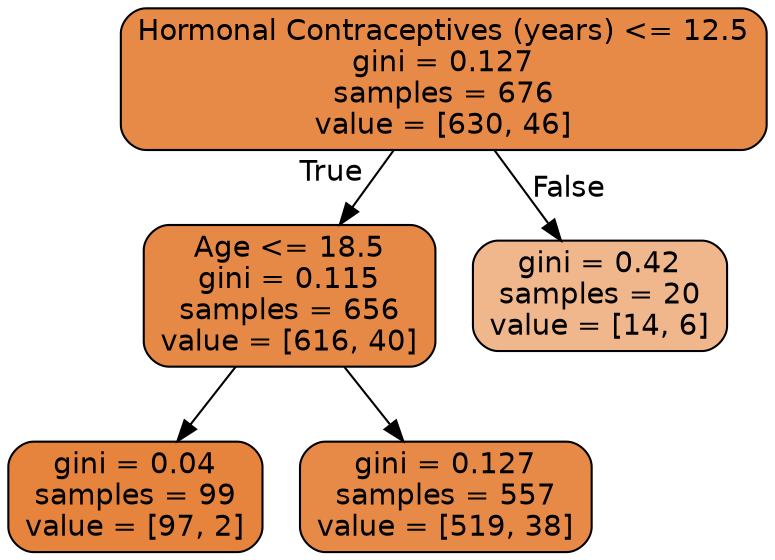 digraph Tree {
node [shape=box, style="filled, rounded", color="black", fontname=helvetica] ;
edge [fontname=helvetica] ;
0 [label="Hormonal Contraceptives (years) <= 12.5\ngini = 0.127\nsamples = 676\nvalue = [630, 46]", fillcolor="#e58139ec"] ;
1 [label="Age <= 18.5\ngini = 0.115\nsamples = 656\nvalue = [616, 40]", fillcolor="#e58139ee"] ;
0 -> 1 [labeldistance=2.5, labelangle=45, headlabel="True"] ;
2 [label="gini = 0.04\nsamples = 99\nvalue = [97, 2]", fillcolor="#e58139fa"] ;
1 -> 2 ;
3 [label="gini = 0.127\nsamples = 557\nvalue = [519, 38]", fillcolor="#e58139ec"] ;
1 -> 3 ;
4 [label="gini = 0.42\nsamples = 20\nvalue = [14, 6]", fillcolor="#e5813992"] ;
0 -> 4 [labeldistance=2.5, labelangle=-45, headlabel="False"] ;
}